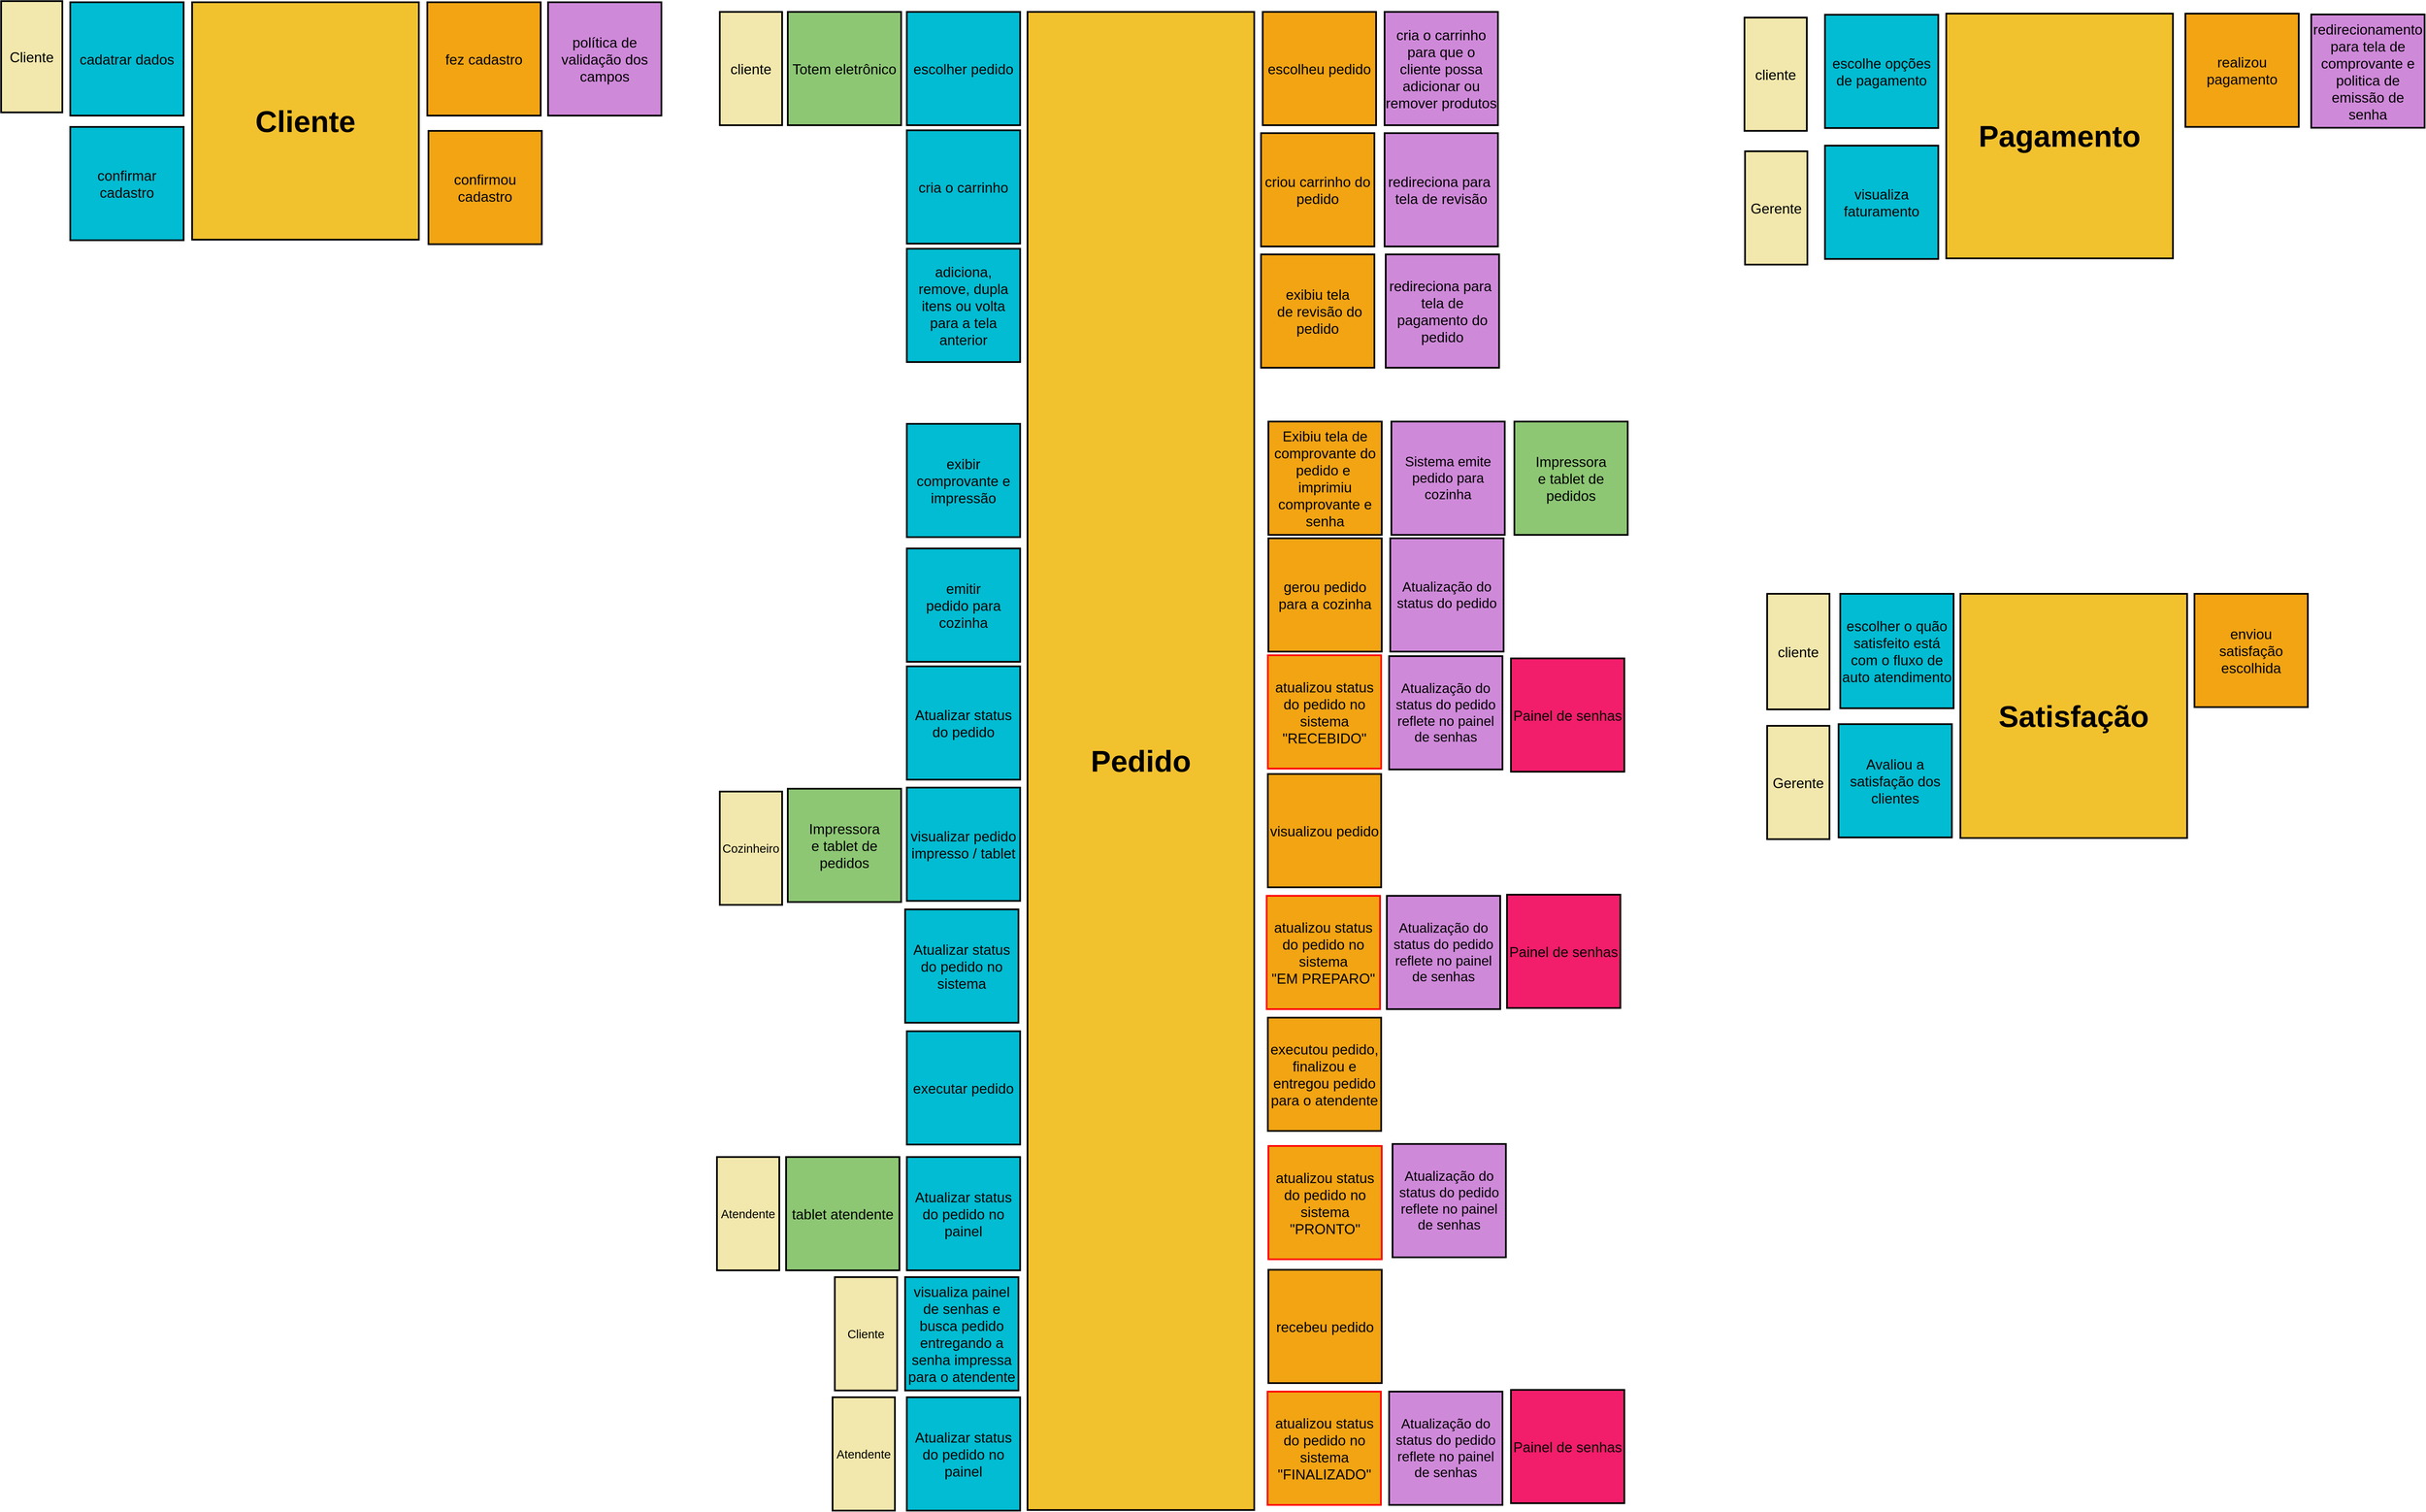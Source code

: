 <mxfile version="22.0.0" type="device">
  <diagram id="tcJoGeuxI8kGtLN16Q2e" name="Página-1">
    <mxGraphModel dx="14236" dy="4746" grid="0" gridSize="10" guides="1" tooltips="1" connect="1" arrows="1" fold="1" page="1" pageScale="1" pageWidth="1169" pageHeight="827" math="0" shadow="0">
      <root>
        <mxCell id="0" />
        <mxCell id="1" parent="0" />
        <mxCell id="cYJW5esRKiPfuecrpoDO-1" value="Pedido" style="rounded=0;whiteSpace=wrap;html=1;fontSize=53;strokeWidth=3;fillColor=#F2C12E;fontStyle=1" vertex="1" parent="1">
          <mxGeometry x="-2742" y="1106" width="400" height="2644" as="geometry" />
        </mxCell>
        <mxCell id="cYJW5esRKiPfuecrpoDO-2" value="Cliente" style="rounded=0;whiteSpace=wrap;html=1;fontSize=53;strokeWidth=3;fillColor=#F2C12E;fontStyle=1" vertex="1" parent="1">
          <mxGeometry x="-4216" y="1089" width="400" height="419" as="geometry" />
        </mxCell>
        <mxCell id="cYJW5esRKiPfuecrpoDO-3" value="Cliente" style="rounded=0;whiteSpace=wrap;html=1;fontSize=25;strokeWidth=3;fillColor=#f2e7ac;" vertex="1" parent="1">
          <mxGeometry x="-4553" y="1087" width="108" height="196.36" as="geometry" />
        </mxCell>
        <mxCell id="cYJW5esRKiPfuecrpoDO-4" value="cadatrar dados" style="rounded=0;whiteSpace=wrap;html=1;fontSize=25;strokeWidth=3;fillColor=#01bcd2;strokeColor=default;" vertex="1" parent="1">
          <mxGeometry x="-4431" y="1089" width="200" height="200" as="geometry" />
        </mxCell>
        <mxCell id="cYJW5esRKiPfuecrpoDO-5" value="fez cadastro" style="rounded=0;whiteSpace=wrap;html=1;fontSize=25;strokeWidth=3;fillColor=#f2a413;strokeColor=#000000;" vertex="1" parent="1">
          <mxGeometry x="-3801" y="1089" width="200" height="200" as="geometry" />
        </mxCell>
        <mxCell id="cYJW5esRKiPfuecrpoDO-6" value="política de validação dos campos" style="rounded=0;whiteSpace=wrap;html=1;fontSize=25;strokeWidth=3;fillColor=#cf89d9;" vertex="1" parent="1">
          <mxGeometry x="-3588" y="1089" width="200" height="200" as="geometry" />
        </mxCell>
        <mxCell id="cYJW5esRKiPfuecrpoDO-7" value="confirmar&lt;br&gt;cadastro" style="rounded=0;whiteSpace=wrap;html=1;fontSize=25;strokeWidth=3;fillColor=#01bcd2;strokeColor=default;" vertex="1" parent="1">
          <mxGeometry x="-4431" y="1309" width="200" height="200" as="geometry" />
        </mxCell>
        <mxCell id="cYJW5esRKiPfuecrpoDO-8" value="confirmou&lt;br&gt;cadastro" style="rounded=0;whiteSpace=wrap;html=1;fontSize=25;strokeWidth=3;fillColor=#f2a413;strokeColor=default;" vertex="1" parent="1">
          <mxGeometry x="-3799" y="1316" width="200" height="200" as="geometry" />
        </mxCell>
        <mxCell id="cYJW5esRKiPfuecrpoDO-9" value="cliente" style="rounded=0;whiteSpace=wrap;html=1;fontSize=25;strokeWidth=3;fillColor=#f2e7ac;" vertex="1" parent="1">
          <mxGeometry x="-3285" y="1106" width="110" height="200" as="geometry" />
        </mxCell>
        <mxCell id="cYJW5esRKiPfuecrpoDO-10" value="escolher pedido" style="rounded=0;whiteSpace=wrap;html=1;fontSize=25;strokeWidth=3;fillColor=#01bcd2;strokeColor=default;" vertex="1" parent="1">
          <mxGeometry x="-2955" y="1106" width="200" height="200" as="geometry" />
        </mxCell>
        <mxCell id="cYJW5esRKiPfuecrpoDO-11" value="escolheu pedido" style="rounded=0;whiteSpace=wrap;html=1;fontSize=25;strokeWidth=3;fillColor=#f2a413;strokeColor=#000000;" vertex="1" parent="1">
          <mxGeometry x="-2327" y="1106" width="200" height="200" as="geometry" />
        </mxCell>
        <mxCell id="cYJW5esRKiPfuecrpoDO-12" value="cria o carrinho para que o cliente possa adicionar ou remover produtos" style="rounded=0;whiteSpace=wrap;html=1;fontSize=25;strokeWidth=3;fillColor=#cf89d9;" vertex="1" parent="1">
          <mxGeometry x="-2112" y="1106" width="200" height="200" as="geometry" />
        </mxCell>
        <mxCell id="cYJW5esRKiPfuecrpoDO-13" value="cria o carrinho" style="rounded=0;whiteSpace=wrap;html=1;fontSize=25;strokeWidth=3;fillColor=#01bcd2;strokeColor=default;" vertex="1" parent="1">
          <mxGeometry x="-2955" y="1315" width="200" height="200" as="geometry" />
        </mxCell>
        <mxCell id="cYJW5esRKiPfuecrpoDO-14" value="criou carrinho do pedido" style="rounded=0;whiteSpace=wrap;html=1;fontSize=25;strokeWidth=3;fillColor=#f2a413;strokeColor=#000000;" vertex="1" parent="1">
          <mxGeometry x="-2330" y="1320" width="200" height="200" as="geometry" />
        </mxCell>
        <mxCell id="cYJW5esRKiPfuecrpoDO-15" value="exibiu tela&lt;br&gt;&amp;nbsp;de revisão do pedido" style="rounded=0;whiteSpace=wrap;html=1;fontSize=25;strokeWidth=3;fillColor=#f2a413;strokeColor=default;" vertex="1" parent="1">
          <mxGeometry x="-2330" y="1534" width="200" height="200" as="geometry" />
        </mxCell>
        <mxCell id="cYJW5esRKiPfuecrpoDO-16" value="redireciona para&amp;nbsp;&lt;br style=&quot;border-color: var(--border-color);&quot;&gt;tela de revisão" style="rounded=0;whiteSpace=wrap;html=1;fontSize=25;strokeWidth=3;fillColor=#cf89d9;" vertex="1" parent="1">
          <mxGeometry x="-2112" y="1320" width="200" height="200" as="geometry" />
        </mxCell>
        <mxCell id="cYJW5esRKiPfuecrpoDO-17" value="redireciona para&amp;nbsp;&lt;br style=&quot;border-color: var(--border-color);&quot;&gt;tela de pagamento do pedido" style="rounded=0;whiteSpace=wrap;html=1;fontSize=25;strokeWidth=3;fillColor=#cf89d9;" vertex="1" parent="1">
          <mxGeometry x="-2110" y="1534" width="200" height="200" as="geometry" />
        </mxCell>
        <mxCell id="cYJW5esRKiPfuecrpoDO-18" value="adiciona, &lt;br&gt;remove, dupla itens ou volta para a tela anterior" style="rounded=0;whiteSpace=wrap;html=1;fontSize=25;strokeWidth=3;fillColor=#01bcd2;strokeColor=default;" vertex="1" parent="1">
          <mxGeometry x="-2955" y="1524" width="200" height="200" as="geometry" />
        </mxCell>
        <mxCell id="cYJW5esRKiPfuecrpoDO-19" value="exibir comprovante e impressão" style="rounded=0;whiteSpace=wrap;html=1;fontSize=25;strokeWidth=3;fillColor=#01bcd2;strokeColor=default;" vertex="1" parent="1">
          <mxGeometry x="-2955" y="1833" width="200" height="200" as="geometry" />
        </mxCell>
        <mxCell id="cYJW5esRKiPfuecrpoDO-20" value="&lt;div style=&quot;font-size: 25px;&quot;&gt;Exibiu tela de comprovante do pedido e&amp;nbsp;&lt;/div&gt;imprimiu comprovante e senha" style="rounded=0;whiteSpace=wrap;html=1;fontSize=25;strokeWidth=3;fillColor=#f2a413;fontStyle=0;strokeColor=#000000;" vertex="1" parent="1">
          <mxGeometry x="-2317" y="1829" width="200" height="200" as="geometry" />
        </mxCell>
        <mxCell id="cYJW5esRKiPfuecrpoDO-21" value="Sistema emite pedido para cozinha" style="rounded=0;whiteSpace=wrap;html=1;fontSize=24;strokeWidth=3;fillColor=#cf89d9;" vertex="1" parent="1">
          <mxGeometry x="-2100" y="1829" width="200" height="200" as="geometry" />
        </mxCell>
        <mxCell id="cYJW5esRKiPfuecrpoDO-22" value="emitir &lt;br&gt;pedido para cozinha" style="rounded=0;whiteSpace=wrap;html=1;fontSize=25;strokeWidth=3;fillColor=#01bcd2;strokeColor=default;" vertex="1" parent="1">
          <mxGeometry x="-2955" y="2053" width="200" height="200" as="geometry" />
        </mxCell>
        <mxCell id="cYJW5esRKiPfuecrpoDO-23" value="gerou pedido para a cozinha" style="rounded=0;whiteSpace=wrap;html=1;fontSize=25;strokeWidth=3;fillColor=#f2a413;strokeColor=#000000;" vertex="1" parent="1">
          <mxGeometry x="-2317" y="2035" width="200" height="200" as="geometry" />
        </mxCell>
        <mxCell id="cYJW5esRKiPfuecrpoDO-24" value="Atualização do status do pedido" style="rounded=0;whiteSpace=wrap;html=1;fontSize=24;strokeWidth=3;fillColor=#cf89d9;" vertex="1" parent="1">
          <mxGeometry x="-2102" y="2035" width="200" height="200" as="geometry" />
        </mxCell>
        <mxCell id="cYJW5esRKiPfuecrpoDO-25" value="Atualizar status do pedido" style="rounded=0;whiteSpace=wrap;html=1;fontSize=25;strokeWidth=3;fillColor=#01bcd2;strokeColor=default;" vertex="1" parent="1">
          <mxGeometry x="-2955" y="2261" width="200" height="200" as="geometry" />
        </mxCell>
        <mxCell id="cYJW5esRKiPfuecrpoDO-26" value="atualizou&amp;nbsp;status do pedido no sistema&lt;br&gt;&quot;RECEBIDO&quot;" style="rounded=0;whiteSpace=wrap;html=1;fontSize=25;strokeWidth=3;fillColor=#f2a413;strokeColor=#FF0000;fontStyle=0" vertex="1" parent="1">
          <mxGeometry x="-2318" y="2241.5" width="200" height="200" as="geometry" />
        </mxCell>
        <mxCell id="cYJW5esRKiPfuecrpoDO-27" value="Cozinheiro" style="rounded=0;whiteSpace=wrap;html=1;fontSize=21;strokeWidth=3;fillColor=#f2e7ac;" vertex="1" parent="1">
          <mxGeometry x="-3285" y="2482" width="110" height="200" as="geometry" />
        </mxCell>
        <mxCell id="cYJW5esRKiPfuecrpoDO-28" value="visualizar pedido&lt;br&gt;impresso / tablet" style="rounded=0;whiteSpace=wrap;html=1;fontSize=25;strokeWidth=3;fillColor=#01bcd2;strokeColor=default;" vertex="1" parent="1">
          <mxGeometry x="-2955" y="2475" width="200" height="200" as="geometry" />
        </mxCell>
        <mxCell id="cYJW5esRKiPfuecrpoDO-29" value="visualizou pedido" style="rounded=0;whiteSpace=wrap;html=1;fontSize=25;strokeWidth=3;fillColor=#f2a413;strokeColor=#000000;" vertex="1" parent="1">
          <mxGeometry x="-2318" y="2451" width="200" height="200" as="geometry" />
        </mxCell>
        <mxCell id="cYJW5esRKiPfuecrpoDO-30" value="atualizou&amp;nbsp;status do pedido no sistema&lt;br&gt;&quot;EM PREPARO&quot;" style="rounded=0;whiteSpace=wrap;html=1;fontSize=25;strokeWidth=3;fillColor=#f2a413;strokeColor=#FF0000;fontStyle=0" vertex="1" parent="1">
          <mxGeometry x="-2320" y="2666" width="200" height="200" as="geometry" />
        </mxCell>
        <mxCell id="cYJW5esRKiPfuecrpoDO-31" value="Atualizar status do pedido no sistema" style="rounded=0;whiteSpace=wrap;html=1;fontSize=25;strokeWidth=3;fillColor=#01bcd2;strokeColor=default;" vertex="1" parent="1">
          <mxGeometry x="-2958" y="2690" width="200" height="200" as="geometry" />
        </mxCell>
        <mxCell id="cYJW5esRKiPfuecrpoDO-32" value="Atualização do status do pedido reflete no painel de senhas" style="rounded=0;whiteSpace=wrap;html=1;fontSize=24;strokeWidth=3;fillColor=#cf89d9;" vertex="1" parent="1">
          <mxGeometry x="-2108" y="2666" width="200" height="200" as="geometry" />
        </mxCell>
        <mxCell id="cYJW5esRKiPfuecrpoDO-33" value="Atualização do status do pedido reflete no painel de senhas" style="rounded=0;whiteSpace=wrap;html=1;fontSize=24;strokeWidth=3;fillColor=#cf89d9;" vertex="1" parent="1">
          <mxGeometry x="-2104" y="2243" width="200" height="200" as="geometry" />
        </mxCell>
        <mxCell id="cYJW5esRKiPfuecrpoDO-34" value="executar pedido" style="rounded=0;whiteSpace=wrap;html=1;fontSize=25;strokeWidth=3;fillColor=#01bcd2;strokeColor=default;" vertex="1" parent="1">
          <mxGeometry x="-2955" y="2905" width="200" height="200" as="geometry" />
        </mxCell>
        <mxCell id="cYJW5esRKiPfuecrpoDO-35" value="atualizou status do pedido no sistema&lt;br&gt;&quot;PRONTO&quot;" style="rounded=0;whiteSpace=wrap;html=1;fontSize=25;strokeWidth=3;fillColor=#f2a413;strokeColor=#FF0000;fontStyle=0" vertex="1" parent="1">
          <mxGeometry x="-2317" y="3107.5" width="200" height="200" as="geometry" />
        </mxCell>
        <mxCell id="cYJW5esRKiPfuecrpoDO-36" value="Atualizar status do pedido no painel" style="rounded=0;whiteSpace=wrap;html=1;fontSize=25;strokeWidth=3;fillColor=#01bcd2;strokeColor=default;" vertex="1" parent="1">
          <mxGeometry x="-2955" y="3127" width="200" height="200" as="geometry" />
        </mxCell>
        <mxCell id="cYJW5esRKiPfuecrpoDO-37" value="Atualização do status do pedido reflete no painel de senhas" style="rounded=0;whiteSpace=wrap;html=1;fontSize=24;strokeWidth=3;fillColor=#cf89d9;" vertex="1" parent="1">
          <mxGeometry x="-2098" y="3104" width="200" height="200" as="geometry" />
        </mxCell>
        <mxCell id="cYJW5esRKiPfuecrpoDO-38" value="Atendente" style="rounded=0;whiteSpace=wrap;html=1;fontSize=21;strokeWidth=3;fillColor=#f2e7ac;" vertex="1" parent="1">
          <mxGeometry x="-3290" y="3127" width="110" height="200" as="geometry" />
        </mxCell>
        <mxCell id="cYJW5esRKiPfuecrpoDO-39" value="executou pedido, finalizou e entregou pedido para o atendente" style="rounded=0;whiteSpace=wrap;html=1;fontSize=25;strokeWidth=3;fillColor=#f2a413;strokeColor=#000000;" vertex="1" parent="1">
          <mxGeometry x="-2318" y="2881" width="200" height="200" as="geometry" />
        </mxCell>
        <mxCell id="cYJW5esRKiPfuecrpoDO-40" value="visualiza painel de senhas e busca pedido entregando a senha impressa para o atendente" style="rounded=0;whiteSpace=wrap;html=1;fontSize=25;strokeWidth=3;fillColor=#01bcd2;strokeColor=default;" vertex="1" parent="1">
          <mxGeometry x="-2958" y="3339" width="200" height="200" as="geometry" />
        </mxCell>
        <mxCell id="cYJW5esRKiPfuecrpoDO-41" value="recebeu pedido" style="rounded=0;whiteSpace=wrap;html=1;fontSize=25;strokeWidth=3;fillColor=#f2a413;fontStyle=0;strokeColor=#000000;" vertex="1" parent="1">
          <mxGeometry x="-2317" y="3326" width="200" height="200" as="geometry" />
        </mxCell>
        <mxCell id="cYJW5esRKiPfuecrpoDO-42" value="Cliente" style="rounded=0;whiteSpace=wrap;html=1;fontSize=21;strokeWidth=3;fillColor=#f2e7ac;" vertex="1" parent="1">
          <mxGeometry x="-3082" y="3339" width="110" height="200" as="geometry" />
        </mxCell>
        <mxCell id="cYJW5esRKiPfuecrpoDO-43" value="atualizou status do pedido no sistema&lt;br&gt;&quot;FINALIZADO&quot;" style="rounded=0;whiteSpace=wrap;html=1;fontSize=25;strokeWidth=3;fillColor=#f2a413;strokeColor=#FF0000;fontStyle=0" vertex="1" parent="1">
          <mxGeometry x="-2318.5" y="3541" width="200" height="200" as="geometry" />
        </mxCell>
        <mxCell id="cYJW5esRKiPfuecrpoDO-44" value="Atualizar status do pedido no painel" style="rounded=0;whiteSpace=wrap;html=1;fontSize=25;strokeWidth=3;fillColor=#01bcd2;strokeColor=default;" vertex="1" parent="1">
          <mxGeometry x="-2955" y="3551" width="200" height="200" as="geometry" />
        </mxCell>
        <mxCell id="cYJW5esRKiPfuecrpoDO-45" value="Atualização do status do pedido reflete no painel de senhas" style="rounded=0;whiteSpace=wrap;html=1;fontSize=24;strokeWidth=3;fillColor=#cf89d9;" vertex="1" parent="1">
          <mxGeometry x="-2104" y="3541" width="200" height="200" as="geometry" />
        </mxCell>
        <mxCell id="cYJW5esRKiPfuecrpoDO-46" value="Atendente" style="rounded=0;whiteSpace=wrap;html=1;fontSize=21;strokeWidth=3;fillColor=#f2e7ac;" vertex="1" parent="1">
          <mxGeometry x="-3086" y="3551" width="110" height="200" as="geometry" />
        </mxCell>
        <mxCell id="cYJW5esRKiPfuecrpoDO-47" value="Painel de senhas" style="rounded=0;whiteSpace=wrap;html=1;fontSize=25;strokeWidth=3;fillColor=#f21d6b;" vertex="1" parent="1">
          <mxGeometry x="-1889" y="2247" width="200" height="200" as="geometry" />
        </mxCell>
        <mxCell id="cYJW5esRKiPfuecrpoDO-48" value="Painel de senhas" style="rounded=0;whiteSpace=wrap;html=1;fontSize=25;strokeWidth=3;fillColor=#f21d6b;" vertex="1" parent="1">
          <mxGeometry x="-1896" y="2664" width="200" height="200" as="geometry" />
        </mxCell>
        <mxCell id="cYJW5esRKiPfuecrpoDO-49" value="Painel de senhas" style="rounded=0;whiteSpace=wrap;html=1;fontSize=25;strokeWidth=3;fillColor=#f21d6b;" vertex="1" parent="1">
          <mxGeometry x="-1889" y="3538" width="200" height="200" as="geometry" />
        </mxCell>
        <mxCell id="cYJW5esRKiPfuecrpoDO-50" value="Totem eletrônico" style="rounded=0;whiteSpace=wrap;html=1;fontSize=25;strokeWidth=3;fillColor=#8dc774;" vertex="1" parent="1">
          <mxGeometry x="-3165" y="1106" width="200" height="200" as="geometry" />
        </mxCell>
        <mxCell id="cYJW5esRKiPfuecrpoDO-51" value="Impressora e&amp;nbsp;tablet de pedidos" style="rounded=0;whiteSpace=wrap;html=1;fontSize=25;strokeWidth=3;fillColor=#8dc774;" vertex="1" parent="1">
          <mxGeometry x="-1883" y="1829" width="200" height="200" as="geometry" />
        </mxCell>
        <mxCell id="cYJW5esRKiPfuecrpoDO-52" value="Impressora e&amp;nbsp;tablet de pedidos" style="rounded=0;whiteSpace=wrap;html=1;fontSize=25;strokeWidth=3;fillColor=#8dc774;" vertex="1" parent="1">
          <mxGeometry x="-3165" y="2477" width="200" height="200" as="geometry" />
        </mxCell>
        <mxCell id="cYJW5esRKiPfuecrpoDO-53" value="tablet atendente" style="rounded=0;whiteSpace=wrap;html=1;fontSize=25;strokeWidth=3;fillColor=#8dc774;" vertex="1" parent="1">
          <mxGeometry x="-3168" y="3127" width="200" height="200" as="geometry" />
        </mxCell>
        <mxCell id="cYJW5esRKiPfuecrpoDO-54" value="Pagamento" style="rounded=0;whiteSpace=wrap;html=1;fontSize=53;strokeWidth=3;fillColor=#F2C12E;fontStyle=1" vertex="1" parent="1">
          <mxGeometry x="-1121" y="1109" width="400" height="432" as="geometry" />
        </mxCell>
        <mxCell id="cYJW5esRKiPfuecrpoDO-55" value="escolhe opções de pagamento" style="rounded=0;whiteSpace=wrap;html=1;fontSize=25;strokeWidth=3;fillColor=#01bcd2;strokeColor=default;" vertex="1" parent="1">
          <mxGeometry x="-1335" y="1111" width="200" height="200" as="geometry" />
        </mxCell>
        <mxCell id="cYJW5esRKiPfuecrpoDO-56" value="realizou pagamento" style="rounded=0;whiteSpace=wrap;html=1;fontSize=25;strokeWidth=3;fillColor=#f2a413;strokeColor=#000000;" vertex="1" parent="1">
          <mxGeometry x="-699" y="1109" width="200" height="200" as="geometry" />
        </mxCell>
        <mxCell id="cYJW5esRKiPfuecrpoDO-57" value="redirecionamento para tela de comprovante e politica de emissão de senha" style="rounded=0;whiteSpace=wrap;html=1;fontSize=25;strokeWidth=3;fillColor=#cf89d9;" vertex="1" parent="1">
          <mxGeometry x="-477" y="1110.5" width="200" height="200" as="geometry" />
        </mxCell>
        <mxCell id="cYJW5esRKiPfuecrpoDO-58" value="cliente" style="rounded=0;whiteSpace=wrap;html=1;fontSize=25;strokeWidth=3;fillColor=#f2e7ac;" vertex="1" parent="1">
          <mxGeometry x="-1477" y="1116" width="110" height="200" as="geometry" />
        </mxCell>
        <mxCell id="cYJW5esRKiPfuecrpoDO-59" value="Gerente" style="rounded=0;whiteSpace=wrap;html=1;fontSize=25;strokeWidth=3;fillColor=#f2e7ac;" vertex="1" parent="1">
          <mxGeometry x="-1476" y="1352" width="110" height="200" as="geometry" />
        </mxCell>
        <mxCell id="cYJW5esRKiPfuecrpoDO-60" value="visualiza faturamento" style="rounded=0;whiteSpace=wrap;html=1;fontSize=25;strokeWidth=3;fillColor=#01bcd2;strokeColor=default;" vertex="1" parent="1">
          <mxGeometry x="-1335" y="1342" width="200" height="200" as="geometry" />
        </mxCell>
        <mxCell id="cYJW5esRKiPfuecrpoDO-61" value="enviou &lt;br&gt;satisfação escolhida" style="rounded=0;whiteSpace=wrap;html=1;fontSize=25;strokeWidth=3;fillColor=#f2a413;strokeColor=#000000;" vertex="1" parent="1">
          <mxGeometry x="-683" y="2133" width="200" height="200" as="geometry" />
        </mxCell>
        <mxCell id="cYJW5esRKiPfuecrpoDO-62" value="escolher o quão satisfeito está com o fluxo de auto atendimento" style="rounded=0;whiteSpace=wrap;html=1;fontSize=25;strokeWidth=3;fillColor=#01bcd2;strokeColor=default;" vertex="1" parent="1">
          <mxGeometry x="-1308" y="2133" width="200" height="202" as="geometry" />
        </mxCell>
        <mxCell id="cYJW5esRKiPfuecrpoDO-63" value="Satisfação" style="rounded=0;whiteSpace=wrap;html=1;fontSize=53;strokeWidth=3;fillColor=#F2C12E;fontStyle=1" vertex="1" parent="1">
          <mxGeometry x="-1096" y="2133" width="400" height="431" as="geometry" />
        </mxCell>
        <mxCell id="cYJW5esRKiPfuecrpoDO-64" value="cliente" style="rounded=0;whiteSpace=wrap;html=1;fontSize=25;strokeWidth=3;fillColor=#f2e7ac;" vertex="1" parent="1">
          <mxGeometry x="-1437" y="2133" width="110" height="204" as="geometry" />
        </mxCell>
        <mxCell id="cYJW5esRKiPfuecrpoDO-65" value="Gerente" style="rounded=0;whiteSpace=wrap;html=1;fontSize=25;strokeWidth=3;fillColor=#f2e7ac;" vertex="1" parent="1">
          <mxGeometry x="-1437" y="2366" width="110" height="200" as="geometry" />
        </mxCell>
        <mxCell id="cYJW5esRKiPfuecrpoDO-66" value="Avaliou a satisfação dos&lt;br style=&quot;border-color: var(--border-color);&quot;&gt;clientes" style="rounded=0;whiteSpace=wrap;html=1;fontSize=25;strokeWidth=3;fillColor=#01bcd2;strokeColor=default;" vertex="1" parent="1">
          <mxGeometry x="-1311" y="2363" width="200" height="200" as="geometry" />
        </mxCell>
      </root>
    </mxGraphModel>
  </diagram>
</mxfile>
